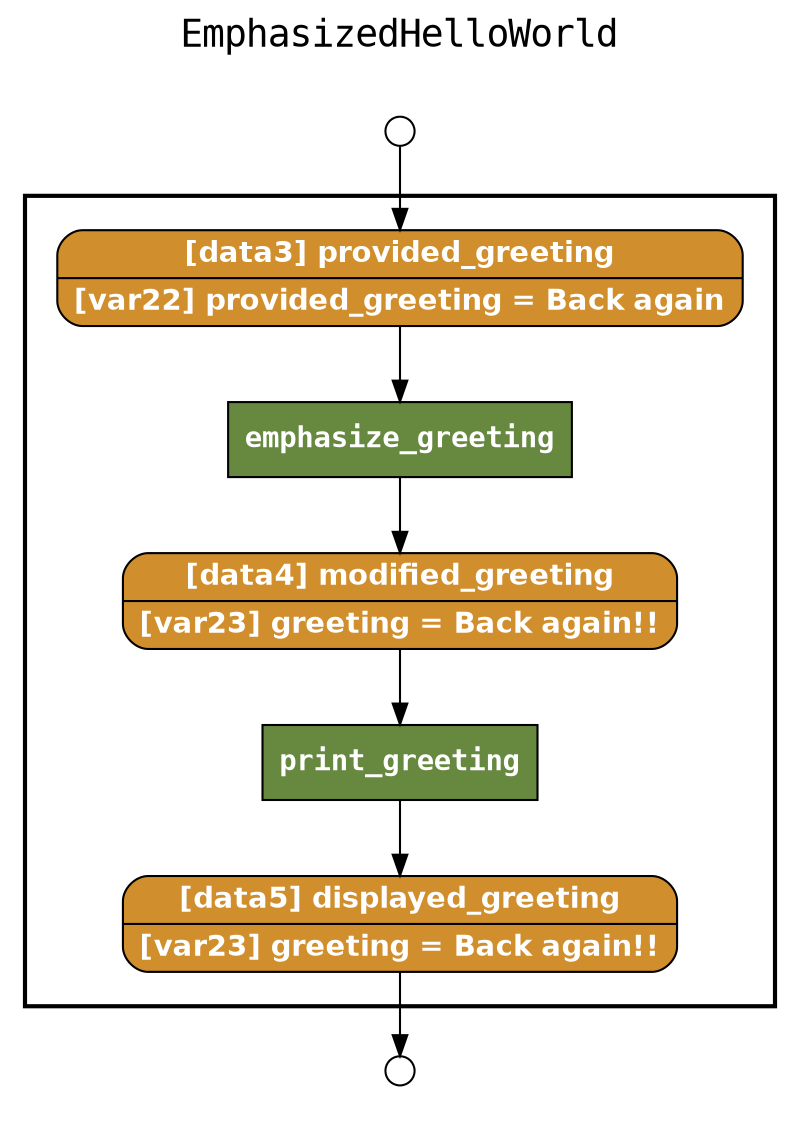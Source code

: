 
digraph yw_data_view {
rankdir=TB
fontname=Courier; fontsize=18; labelloc=t
label="EmphasizedHelloWorld"
subgraph cluster_workflow { label=""; color=black; penwidth=2
subgraph cluster_workflow_inner { label=""; color=white
node[shape=box style=filled fillcolor="#66883F" peripheries=1 fontname="Courier-Bold" fontcolor=white]
emphasize_greeting
print_greeting
node[shape=box style="filled" fillcolor="#CCFFCC" peripheries=1 fontname=Courier]
node[shape=box style="rounded,filled" fillcolor="#D18E2C" peripheries=1 fontname="Helvetica-Bold"]
modified_greeting [shape=record rankdir=LR label="{<f0> [data4] modified_greeting |<f1> [var23] greeting = Back again!!}"]
displayed_greeting [shape=record rankdir=LR label="{<f0> [data5] displayed_greeting |<f1> [var23] greeting = Back again!!}"]
provided_greeting [shape=record rankdir=LR label="{<f0> [data3] provided_greeting |<f1> [var22] provided_greeting = Back again}"]
node[shape=box style="rounded,filled" fillcolor="#222222" peripheries=1 fontname="Helvetica-Bold"]
}}
subgraph cluster_inflows { label=""; color=white; penwidth=2
subgraph cluster_inflows_inner { label=""; color=white
node[shape=circle fillcolor="#FFFFFF" peripheries=1 width=0.2]
provided_greeting_inflow [label=""]
}}
subgraph cluster_outflows { label=""; color=white; penwidth=2
subgraph cluster_outflows_inner { label=""; color=white
node[shape=circle fillcolor="#FFFFFF" peripheries=1 width=0.2]
displayed_greeting_outflow [label=""]
}}
provided_greeting -> emphasize_greeting
modified_greeting -> print_greeting
emphasize_greeting -> modified_greeting
print_greeting -> displayed_greeting
provided_greeting_inflow -> provided_greeting
displayed_greeting -> displayed_greeting_outflow
}


